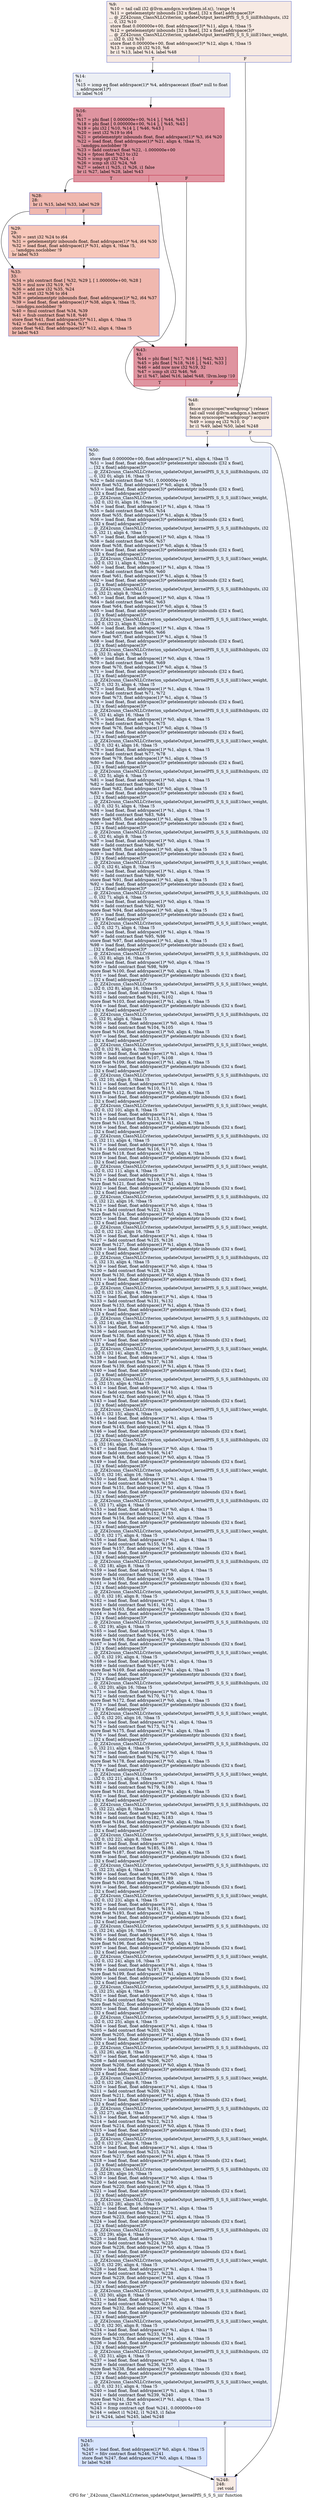 digraph "CFG for '_Z42cunn_ClassNLLCriterion_updateOutput_kernelPfS_S_S_S_iiii' function" {
	label="CFG for '_Z42cunn_ClassNLLCriterion_updateOutput_kernelPfS_S_S_S_iiii' function";

	Node0x629fb10 [shape=record,color="#3d50c3ff", style=filled, fillcolor="#eed0c070",label="{%9:\l  %10 = tail call i32 @llvm.amdgcn.workitem.id.x(), !range !4\l  %11 = getelementptr inbounds [32 x float], [32 x float] addrspace(3)*\l... @_ZZ42cunn_ClassNLLCriterion_updateOutput_kernelPfS_S_S_S_iiiiE8shInputs, i32\l... 0, i32 %10\l  store float 0.000000e+00, float addrspace(3)* %11, align 4, !tbaa !5\l  %12 = getelementptr inbounds [32 x float], [32 x float] addrspace(3)*\l... @_ZZ42cunn_ClassNLLCriterion_updateOutput_kernelPfS_S_S_S_iiiiE10acc_weight,\l... i32 0, i32 %10\l  store float 0.000000e+00, float addrspace(3)* %12, align 4, !tbaa !5\l  %13 = icmp slt i32 %10, %6\l  br i1 %13, label %14, label %48\l|{<s0>T|<s1>F}}"];
	Node0x629fb10:s0 -> Node0x62a0fd0;
	Node0x629fb10:s1 -> Node0x62a2b90;
	Node0x62a0fd0 [shape=record,color="#3d50c3ff", style=filled, fillcolor="#d4dbe670",label="{%14:\l14:                                               \l  %15 = icmp eq float addrspace(1)* %4, addrspacecast (float* null to float\l... addrspace(1)*)\l  br label %16\l}"];
	Node0x62a0fd0 -> Node0x62a3380;
	Node0x62a3380 [shape=record,color="#b70d28ff", style=filled, fillcolor="#b70d2870",label="{%16:\l16:                                               \l  %17 = phi float [ 0.000000e+00, %14 ], [ %44, %43 ]\l  %18 = phi float [ 0.000000e+00, %14 ], [ %45, %43 ]\l  %19 = phi i32 [ %10, %14 ], [ %46, %43 ]\l  %20 = zext i32 %19 to i64\l  %21 = getelementptr inbounds float, float addrspace(1)* %3, i64 %20\l  %22 = load float, float addrspace(1)* %21, align 4, !tbaa !5,\l... !amdgpu.noclobber !9\l  %23 = fadd contract float %22, -1.000000e+00\l  %24 = fptosi float %23 to i32\l  %25 = icmp sgt i32 %24, -1\l  %26 = icmp slt i32 %24, %8\l  %27 = select i1 %25, i1 %26, i1 false\l  br i1 %27, label %28, label %43\l|{<s0>T|<s1>F}}"];
	Node0x62a3380:s0 -> Node0x62a3f20;
	Node0x62a3380:s1 -> Node0x629fb60;
	Node0x62a3f20 [shape=record,color="#3d50c3ff", style=filled, fillcolor="#dc5d4a70",label="{%28:\l28:                                               \l  br i1 %15, label %33, label %29\l|{<s0>T|<s1>F}}"];
	Node0x62a3f20:s0 -> Node0x62a4060;
	Node0x62a3f20:s1 -> Node0x62a40b0;
	Node0x62a40b0 [shape=record,color="#3d50c3ff", style=filled, fillcolor="#ec7f6370",label="{%29:\l29:                                               \l  %30 = zext i32 %24 to i64\l  %31 = getelementptr inbounds float, float addrspace(1)* %4, i64 %30\l  %32 = load float, float addrspace(1)* %31, align 4, !tbaa !5,\l... !amdgpu.noclobber !9\l  br label %33\l}"];
	Node0x62a40b0 -> Node0x62a4060;
	Node0x62a4060 [shape=record,color="#3d50c3ff", style=filled, fillcolor="#dc5d4a70",label="{%33:\l33:                                               \l  %34 = phi contract float [ %32, %29 ], [ 1.000000e+00, %28 ]\l  %35 = mul nsw i32 %19, %7\l  %36 = add nsw i32 %35, %24\l  %37 = sext i32 %36 to i64\l  %38 = getelementptr inbounds float, float addrspace(1)* %2, i64 %37\l  %39 = load float, float addrspace(1)* %38, align 4, !tbaa !5,\l... !amdgpu.noclobber !9\l  %40 = fmul contract float %34, %39\l  %41 = fsub contract float %18, %40\l  store float %41, float addrspace(3)* %11, align 4, !tbaa !5\l  %42 = fadd contract float %34, %17\l  store float %42, float addrspace(3)* %12, align 4, !tbaa !5\l  br label %43\l}"];
	Node0x62a4060 -> Node0x629fb60;
	Node0x629fb60 [shape=record,color="#b70d28ff", style=filled, fillcolor="#b70d2870",label="{%43:\l43:                                               \l  %44 = phi float [ %17, %16 ], [ %42, %33 ]\l  %45 = phi float [ %18, %16 ], [ %41, %33 ]\l  %46 = add nuw nsw i32 %19, 32\l  %47 = icmp slt i32 %46, %6\l  br i1 %47, label %16, label %48, !llvm.loop !10\l|{<s0>T|<s1>F}}"];
	Node0x629fb60:s0 -> Node0x62a3380;
	Node0x629fb60:s1 -> Node0x62a2b90;
	Node0x62a2b90 [shape=record,color="#3d50c3ff", style=filled, fillcolor="#eed0c070",label="{%48:\l48:                                               \l  fence syncscope(\"workgroup\") release\l  tail call void @llvm.amdgcn.s.barrier()\l  fence syncscope(\"workgroup\") acquire\l  %49 = icmp eq i32 %10, 0\l  br i1 %49, label %50, label %248\l|{<s0>T|<s1>F}}"];
	Node0x62a2b90:s0 -> Node0x62a5880;
	Node0x62a2b90:s1 -> Node0x62a58d0;
	Node0x62a5880 [shape=record,color="#3d50c3ff", style=filled, fillcolor="#c7d7f070",label="{%50:\l50:                                               \l  store float 0.000000e+00, float addrspace(1)* %1, align 4, !tbaa !5\l  %51 = load float, float addrspace(3)* getelementptr inbounds ([32 x float],\l... [32 x float] addrspace(3)*\l... @_ZZ42cunn_ClassNLLCriterion_updateOutput_kernelPfS_S_S_S_iiiiE8shInputs, i32\l... 0, i32 0), align 16, !tbaa !5\l  %52 = fadd contract float %51, 0.000000e+00\l  store float %52, float addrspace(1)* %0, align 4, !tbaa !5\l  %53 = load float, float addrspace(3)* getelementptr inbounds ([32 x float],\l... [32 x float] addrspace(3)*\l... @_ZZ42cunn_ClassNLLCriterion_updateOutput_kernelPfS_S_S_S_iiiiE10acc_weight,\l... i32 0, i32 0), align 16, !tbaa !5\l  %54 = load float, float addrspace(1)* %1, align 4, !tbaa !5\l  %55 = fadd contract float %53, %54\l  store float %55, float addrspace(1)* %1, align 4, !tbaa !5\l  %56 = load float, float addrspace(3)* getelementptr inbounds ([32 x float],\l... [32 x float] addrspace(3)*\l... @_ZZ42cunn_ClassNLLCriterion_updateOutput_kernelPfS_S_S_S_iiiiE8shInputs, i32\l... 0, i32 1), align 4, !tbaa !5\l  %57 = load float, float addrspace(1)* %0, align 4, !tbaa !5\l  %58 = fadd contract float %56, %57\l  store float %58, float addrspace(1)* %0, align 4, !tbaa !5\l  %59 = load float, float addrspace(3)* getelementptr inbounds ([32 x float],\l... [32 x float] addrspace(3)*\l... @_ZZ42cunn_ClassNLLCriterion_updateOutput_kernelPfS_S_S_S_iiiiE10acc_weight,\l... i32 0, i32 1), align 4, !tbaa !5\l  %60 = load float, float addrspace(1)* %1, align 4, !tbaa !5\l  %61 = fadd contract float %59, %60\l  store float %61, float addrspace(1)* %1, align 4, !tbaa !5\l  %62 = load float, float addrspace(3)* getelementptr inbounds ([32 x float],\l... [32 x float] addrspace(3)*\l... @_ZZ42cunn_ClassNLLCriterion_updateOutput_kernelPfS_S_S_S_iiiiE8shInputs, i32\l... 0, i32 2), align 8, !tbaa !5\l  %63 = load float, float addrspace(1)* %0, align 4, !tbaa !5\l  %64 = fadd contract float %62, %63\l  store float %64, float addrspace(1)* %0, align 4, !tbaa !5\l  %65 = load float, float addrspace(3)* getelementptr inbounds ([32 x float],\l... [32 x float] addrspace(3)*\l... @_ZZ42cunn_ClassNLLCriterion_updateOutput_kernelPfS_S_S_S_iiiiE10acc_weight,\l... i32 0, i32 2), align 8, !tbaa !5\l  %66 = load float, float addrspace(1)* %1, align 4, !tbaa !5\l  %67 = fadd contract float %65, %66\l  store float %67, float addrspace(1)* %1, align 4, !tbaa !5\l  %68 = load float, float addrspace(3)* getelementptr inbounds ([32 x float],\l... [32 x float] addrspace(3)*\l... @_ZZ42cunn_ClassNLLCriterion_updateOutput_kernelPfS_S_S_S_iiiiE8shInputs, i32\l... 0, i32 3), align 4, !tbaa !5\l  %69 = load float, float addrspace(1)* %0, align 4, !tbaa !5\l  %70 = fadd contract float %68, %69\l  store float %70, float addrspace(1)* %0, align 4, !tbaa !5\l  %71 = load float, float addrspace(3)* getelementptr inbounds ([32 x float],\l... [32 x float] addrspace(3)*\l... @_ZZ42cunn_ClassNLLCriterion_updateOutput_kernelPfS_S_S_S_iiiiE10acc_weight,\l... i32 0, i32 3), align 4, !tbaa !5\l  %72 = load float, float addrspace(1)* %1, align 4, !tbaa !5\l  %73 = fadd contract float %71, %72\l  store float %73, float addrspace(1)* %1, align 4, !tbaa !5\l  %74 = load float, float addrspace(3)* getelementptr inbounds ([32 x float],\l... [32 x float] addrspace(3)*\l... @_ZZ42cunn_ClassNLLCriterion_updateOutput_kernelPfS_S_S_S_iiiiE8shInputs, i32\l... 0, i32 4), align 16, !tbaa !5\l  %75 = load float, float addrspace(1)* %0, align 4, !tbaa !5\l  %76 = fadd contract float %74, %75\l  store float %76, float addrspace(1)* %0, align 4, !tbaa !5\l  %77 = load float, float addrspace(3)* getelementptr inbounds ([32 x float],\l... [32 x float] addrspace(3)*\l... @_ZZ42cunn_ClassNLLCriterion_updateOutput_kernelPfS_S_S_S_iiiiE10acc_weight,\l... i32 0, i32 4), align 16, !tbaa !5\l  %78 = load float, float addrspace(1)* %1, align 4, !tbaa !5\l  %79 = fadd contract float %77, %78\l  store float %79, float addrspace(1)* %1, align 4, !tbaa !5\l  %80 = load float, float addrspace(3)* getelementptr inbounds ([32 x float],\l... [32 x float] addrspace(3)*\l... @_ZZ42cunn_ClassNLLCriterion_updateOutput_kernelPfS_S_S_S_iiiiE8shInputs, i32\l... 0, i32 5), align 4, !tbaa !5\l  %81 = load float, float addrspace(1)* %0, align 4, !tbaa !5\l  %82 = fadd contract float %80, %81\l  store float %82, float addrspace(1)* %0, align 4, !tbaa !5\l  %83 = load float, float addrspace(3)* getelementptr inbounds ([32 x float],\l... [32 x float] addrspace(3)*\l... @_ZZ42cunn_ClassNLLCriterion_updateOutput_kernelPfS_S_S_S_iiiiE10acc_weight,\l... i32 0, i32 5), align 4, !tbaa !5\l  %84 = load float, float addrspace(1)* %1, align 4, !tbaa !5\l  %85 = fadd contract float %83, %84\l  store float %85, float addrspace(1)* %1, align 4, !tbaa !5\l  %86 = load float, float addrspace(3)* getelementptr inbounds ([32 x float],\l... [32 x float] addrspace(3)*\l... @_ZZ42cunn_ClassNLLCriterion_updateOutput_kernelPfS_S_S_S_iiiiE8shInputs, i32\l... 0, i32 6), align 8, !tbaa !5\l  %87 = load float, float addrspace(1)* %0, align 4, !tbaa !5\l  %88 = fadd contract float %86, %87\l  store float %88, float addrspace(1)* %0, align 4, !tbaa !5\l  %89 = load float, float addrspace(3)* getelementptr inbounds ([32 x float],\l... [32 x float] addrspace(3)*\l... @_ZZ42cunn_ClassNLLCriterion_updateOutput_kernelPfS_S_S_S_iiiiE10acc_weight,\l... i32 0, i32 6), align 8, !tbaa !5\l  %90 = load float, float addrspace(1)* %1, align 4, !tbaa !5\l  %91 = fadd contract float %89, %90\l  store float %91, float addrspace(1)* %1, align 4, !tbaa !5\l  %92 = load float, float addrspace(3)* getelementptr inbounds ([32 x float],\l... [32 x float] addrspace(3)*\l... @_ZZ42cunn_ClassNLLCriterion_updateOutput_kernelPfS_S_S_S_iiiiE8shInputs, i32\l... 0, i32 7), align 4, !tbaa !5\l  %93 = load float, float addrspace(1)* %0, align 4, !tbaa !5\l  %94 = fadd contract float %92, %93\l  store float %94, float addrspace(1)* %0, align 4, !tbaa !5\l  %95 = load float, float addrspace(3)* getelementptr inbounds ([32 x float],\l... [32 x float] addrspace(3)*\l... @_ZZ42cunn_ClassNLLCriterion_updateOutput_kernelPfS_S_S_S_iiiiE10acc_weight,\l... i32 0, i32 7), align 4, !tbaa !5\l  %96 = load float, float addrspace(1)* %1, align 4, !tbaa !5\l  %97 = fadd contract float %95, %96\l  store float %97, float addrspace(1)* %1, align 4, !tbaa !5\l  %98 = load float, float addrspace(3)* getelementptr inbounds ([32 x float],\l... [32 x float] addrspace(3)*\l... @_ZZ42cunn_ClassNLLCriterion_updateOutput_kernelPfS_S_S_S_iiiiE8shInputs, i32\l... 0, i32 8), align 16, !tbaa !5\l  %99 = load float, float addrspace(1)* %0, align 4, !tbaa !5\l  %100 = fadd contract float %98, %99\l  store float %100, float addrspace(1)* %0, align 4, !tbaa !5\l  %101 = load float, float addrspace(3)* getelementptr inbounds ([32 x float],\l... [32 x float] addrspace(3)*\l... @_ZZ42cunn_ClassNLLCriterion_updateOutput_kernelPfS_S_S_S_iiiiE10acc_weight,\l... i32 0, i32 8), align 16, !tbaa !5\l  %102 = load float, float addrspace(1)* %1, align 4, !tbaa !5\l  %103 = fadd contract float %101, %102\l  store float %103, float addrspace(1)* %1, align 4, !tbaa !5\l  %104 = load float, float addrspace(3)* getelementptr inbounds ([32 x float],\l... [32 x float] addrspace(3)*\l... @_ZZ42cunn_ClassNLLCriterion_updateOutput_kernelPfS_S_S_S_iiiiE8shInputs, i32\l... 0, i32 9), align 4, !tbaa !5\l  %105 = load float, float addrspace(1)* %0, align 4, !tbaa !5\l  %106 = fadd contract float %104, %105\l  store float %106, float addrspace(1)* %0, align 4, !tbaa !5\l  %107 = load float, float addrspace(3)* getelementptr inbounds ([32 x float],\l... [32 x float] addrspace(3)*\l... @_ZZ42cunn_ClassNLLCriterion_updateOutput_kernelPfS_S_S_S_iiiiE10acc_weight,\l... i32 0, i32 9), align 4, !tbaa !5\l  %108 = load float, float addrspace(1)* %1, align 4, !tbaa !5\l  %109 = fadd contract float %107, %108\l  store float %109, float addrspace(1)* %1, align 4, !tbaa !5\l  %110 = load float, float addrspace(3)* getelementptr inbounds ([32 x float],\l... [32 x float] addrspace(3)*\l... @_ZZ42cunn_ClassNLLCriterion_updateOutput_kernelPfS_S_S_S_iiiiE8shInputs, i32\l... 0, i32 10), align 8, !tbaa !5\l  %111 = load float, float addrspace(1)* %0, align 4, !tbaa !5\l  %112 = fadd contract float %110, %111\l  store float %112, float addrspace(1)* %0, align 4, !tbaa !5\l  %113 = load float, float addrspace(3)* getelementptr inbounds ([32 x float],\l... [32 x float] addrspace(3)*\l... @_ZZ42cunn_ClassNLLCriterion_updateOutput_kernelPfS_S_S_S_iiiiE10acc_weight,\l... i32 0, i32 10), align 8, !tbaa !5\l  %114 = load float, float addrspace(1)* %1, align 4, !tbaa !5\l  %115 = fadd contract float %113, %114\l  store float %115, float addrspace(1)* %1, align 4, !tbaa !5\l  %116 = load float, float addrspace(3)* getelementptr inbounds ([32 x float],\l... [32 x float] addrspace(3)*\l... @_ZZ42cunn_ClassNLLCriterion_updateOutput_kernelPfS_S_S_S_iiiiE8shInputs, i32\l... 0, i32 11), align 4, !tbaa !5\l  %117 = load float, float addrspace(1)* %0, align 4, !tbaa !5\l  %118 = fadd contract float %116, %117\l  store float %118, float addrspace(1)* %0, align 4, !tbaa !5\l  %119 = load float, float addrspace(3)* getelementptr inbounds ([32 x float],\l... [32 x float] addrspace(3)*\l... @_ZZ42cunn_ClassNLLCriterion_updateOutput_kernelPfS_S_S_S_iiiiE10acc_weight,\l... i32 0, i32 11), align 4, !tbaa !5\l  %120 = load float, float addrspace(1)* %1, align 4, !tbaa !5\l  %121 = fadd contract float %119, %120\l  store float %121, float addrspace(1)* %1, align 4, !tbaa !5\l  %122 = load float, float addrspace(3)* getelementptr inbounds ([32 x float],\l... [32 x float] addrspace(3)*\l... @_ZZ42cunn_ClassNLLCriterion_updateOutput_kernelPfS_S_S_S_iiiiE8shInputs, i32\l... 0, i32 12), align 16, !tbaa !5\l  %123 = load float, float addrspace(1)* %0, align 4, !tbaa !5\l  %124 = fadd contract float %122, %123\l  store float %124, float addrspace(1)* %0, align 4, !tbaa !5\l  %125 = load float, float addrspace(3)* getelementptr inbounds ([32 x float],\l... [32 x float] addrspace(3)*\l... @_ZZ42cunn_ClassNLLCriterion_updateOutput_kernelPfS_S_S_S_iiiiE10acc_weight,\l... i32 0, i32 12), align 16, !tbaa !5\l  %126 = load float, float addrspace(1)* %1, align 4, !tbaa !5\l  %127 = fadd contract float %125, %126\l  store float %127, float addrspace(1)* %1, align 4, !tbaa !5\l  %128 = load float, float addrspace(3)* getelementptr inbounds ([32 x float],\l... [32 x float] addrspace(3)*\l... @_ZZ42cunn_ClassNLLCriterion_updateOutput_kernelPfS_S_S_S_iiiiE8shInputs, i32\l... 0, i32 13), align 4, !tbaa !5\l  %129 = load float, float addrspace(1)* %0, align 4, !tbaa !5\l  %130 = fadd contract float %128, %129\l  store float %130, float addrspace(1)* %0, align 4, !tbaa !5\l  %131 = load float, float addrspace(3)* getelementptr inbounds ([32 x float],\l... [32 x float] addrspace(3)*\l... @_ZZ42cunn_ClassNLLCriterion_updateOutput_kernelPfS_S_S_S_iiiiE10acc_weight,\l... i32 0, i32 13), align 4, !tbaa !5\l  %132 = load float, float addrspace(1)* %1, align 4, !tbaa !5\l  %133 = fadd contract float %131, %132\l  store float %133, float addrspace(1)* %1, align 4, !tbaa !5\l  %134 = load float, float addrspace(3)* getelementptr inbounds ([32 x float],\l... [32 x float] addrspace(3)*\l... @_ZZ42cunn_ClassNLLCriterion_updateOutput_kernelPfS_S_S_S_iiiiE8shInputs, i32\l... 0, i32 14), align 8, !tbaa !5\l  %135 = load float, float addrspace(1)* %0, align 4, !tbaa !5\l  %136 = fadd contract float %134, %135\l  store float %136, float addrspace(1)* %0, align 4, !tbaa !5\l  %137 = load float, float addrspace(3)* getelementptr inbounds ([32 x float],\l... [32 x float] addrspace(3)*\l... @_ZZ42cunn_ClassNLLCriterion_updateOutput_kernelPfS_S_S_S_iiiiE10acc_weight,\l... i32 0, i32 14), align 8, !tbaa !5\l  %138 = load float, float addrspace(1)* %1, align 4, !tbaa !5\l  %139 = fadd contract float %137, %138\l  store float %139, float addrspace(1)* %1, align 4, !tbaa !5\l  %140 = load float, float addrspace(3)* getelementptr inbounds ([32 x float],\l... [32 x float] addrspace(3)*\l... @_ZZ42cunn_ClassNLLCriterion_updateOutput_kernelPfS_S_S_S_iiiiE8shInputs, i32\l... 0, i32 15), align 4, !tbaa !5\l  %141 = load float, float addrspace(1)* %0, align 4, !tbaa !5\l  %142 = fadd contract float %140, %141\l  store float %142, float addrspace(1)* %0, align 4, !tbaa !5\l  %143 = load float, float addrspace(3)* getelementptr inbounds ([32 x float],\l... [32 x float] addrspace(3)*\l... @_ZZ42cunn_ClassNLLCriterion_updateOutput_kernelPfS_S_S_S_iiiiE10acc_weight,\l... i32 0, i32 15), align 4, !tbaa !5\l  %144 = load float, float addrspace(1)* %1, align 4, !tbaa !5\l  %145 = fadd contract float %143, %144\l  store float %145, float addrspace(1)* %1, align 4, !tbaa !5\l  %146 = load float, float addrspace(3)* getelementptr inbounds ([32 x float],\l... [32 x float] addrspace(3)*\l... @_ZZ42cunn_ClassNLLCriterion_updateOutput_kernelPfS_S_S_S_iiiiE8shInputs, i32\l... 0, i32 16), align 16, !tbaa !5\l  %147 = load float, float addrspace(1)* %0, align 4, !tbaa !5\l  %148 = fadd contract float %146, %147\l  store float %148, float addrspace(1)* %0, align 4, !tbaa !5\l  %149 = load float, float addrspace(3)* getelementptr inbounds ([32 x float],\l... [32 x float] addrspace(3)*\l... @_ZZ42cunn_ClassNLLCriterion_updateOutput_kernelPfS_S_S_S_iiiiE10acc_weight,\l... i32 0, i32 16), align 16, !tbaa !5\l  %150 = load float, float addrspace(1)* %1, align 4, !tbaa !5\l  %151 = fadd contract float %149, %150\l  store float %151, float addrspace(1)* %1, align 4, !tbaa !5\l  %152 = load float, float addrspace(3)* getelementptr inbounds ([32 x float],\l... [32 x float] addrspace(3)*\l... @_ZZ42cunn_ClassNLLCriterion_updateOutput_kernelPfS_S_S_S_iiiiE8shInputs, i32\l... 0, i32 17), align 4, !tbaa !5\l  %153 = load float, float addrspace(1)* %0, align 4, !tbaa !5\l  %154 = fadd contract float %152, %153\l  store float %154, float addrspace(1)* %0, align 4, !tbaa !5\l  %155 = load float, float addrspace(3)* getelementptr inbounds ([32 x float],\l... [32 x float] addrspace(3)*\l... @_ZZ42cunn_ClassNLLCriterion_updateOutput_kernelPfS_S_S_S_iiiiE10acc_weight,\l... i32 0, i32 17), align 4, !tbaa !5\l  %156 = load float, float addrspace(1)* %1, align 4, !tbaa !5\l  %157 = fadd contract float %155, %156\l  store float %157, float addrspace(1)* %1, align 4, !tbaa !5\l  %158 = load float, float addrspace(3)* getelementptr inbounds ([32 x float],\l... [32 x float] addrspace(3)*\l... @_ZZ42cunn_ClassNLLCriterion_updateOutput_kernelPfS_S_S_S_iiiiE8shInputs, i32\l... 0, i32 18), align 8, !tbaa !5\l  %159 = load float, float addrspace(1)* %0, align 4, !tbaa !5\l  %160 = fadd contract float %158, %159\l  store float %160, float addrspace(1)* %0, align 4, !tbaa !5\l  %161 = load float, float addrspace(3)* getelementptr inbounds ([32 x float],\l... [32 x float] addrspace(3)*\l... @_ZZ42cunn_ClassNLLCriterion_updateOutput_kernelPfS_S_S_S_iiiiE10acc_weight,\l... i32 0, i32 18), align 8, !tbaa !5\l  %162 = load float, float addrspace(1)* %1, align 4, !tbaa !5\l  %163 = fadd contract float %161, %162\l  store float %163, float addrspace(1)* %1, align 4, !tbaa !5\l  %164 = load float, float addrspace(3)* getelementptr inbounds ([32 x float],\l... [32 x float] addrspace(3)*\l... @_ZZ42cunn_ClassNLLCriterion_updateOutput_kernelPfS_S_S_S_iiiiE8shInputs, i32\l... 0, i32 19), align 4, !tbaa !5\l  %165 = load float, float addrspace(1)* %0, align 4, !tbaa !5\l  %166 = fadd contract float %164, %165\l  store float %166, float addrspace(1)* %0, align 4, !tbaa !5\l  %167 = load float, float addrspace(3)* getelementptr inbounds ([32 x float],\l... [32 x float] addrspace(3)*\l... @_ZZ42cunn_ClassNLLCriterion_updateOutput_kernelPfS_S_S_S_iiiiE10acc_weight,\l... i32 0, i32 19), align 4, !tbaa !5\l  %168 = load float, float addrspace(1)* %1, align 4, !tbaa !5\l  %169 = fadd contract float %167, %168\l  store float %169, float addrspace(1)* %1, align 4, !tbaa !5\l  %170 = load float, float addrspace(3)* getelementptr inbounds ([32 x float],\l... [32 x float] addrspace(3)*\l... @_ZZ42cunn_ClassNLLCriterion_updateOutput_kernelPfS_S_S_S_iiiiE8shInputs, i32\l... 0, i32 20), align 16, !tbaa !5\l  %171 = load float, float addrspace(1)* %0, align 4, !tbaa !5\l  %172 = fadd contract float %170, %171\l  store float %172, float addrspace(1)* %0, align 4, !tbaa !5\l  %173 = load float, float addrspace(3)* getelementptr inbounds ([32 x float],\l... [32 x float] addrspace(3)*\l... @_ZZ42cunn_ClassNLLCriterion_updateOutput_kernelPfS_S_S_S_iiiiE10acc_weight,\l... i32 0, i32 20), align 16, !tbaa !5\l  %174 = load float, float addrspace(1)* %1, align 4, !tbaa !5\l  %175 = fadd contract float %173, %174\l  store float %175, float addrspace(1)* %1, align 4, !tbaa !5\l  %176 = load float, float addrspace(3)* getelementptr inbounds ([32 x float],\l... [32 x float] addrspace(3)*\l... @_ZZ42cunn_ClassNLLCriterion_updateOutput_kernelPfS_S_S_S_iiiiE8shInputs, i32\l... 0, i32 21), align 4, !tbaa !5\l  %177 = load float, float addrspace(1)* %0, align 4, !tbaa !5\l  %178 = fadd contract float %176, %177\l  store float %178, float addrspace(1)* %0, align 4, !tbaa !5\l  %179 = load float, float addrspace(3)* getelementptr inbounds ([32 x float],\l... [32 x float] addrspace(3)*\l... @_ZZ42cunn_ClassNLLCriterion_updateOutput_kernelPfS_S_S_S_iiiiE10acc_weight,\l... i32 0, i32 21), align 4, !tbaa !5\l  %180 = load float, float addrspace(1)* %1, align 4, !tbaa !5\l  %181 = fadd contract float %179, %180\l  store float %181, float addrspace(1)* %1, align 4, !tbaa !5\l  %182 = load float, float addrspace(3)* getelementptr inbounds ([32 x float],\l... [32 x float] addrspace(3)*\l... @_ZZ42cunn_ClassNLLCriterion_updateOutput_kernelPfS_S_S_S_iiiiE8shInputs, i32\l... 0, i32 22), align 8, !tbaa !5\l  %183 = load float, float addrspace(1)* %0, align 4, !tbaa !5\l  %184 = fadd contract float %182, %183\l  store float %184, float addrspace(1)* %0, align 4, !tbaa !5\l  %185 = load float, float addrspace(3)* getelementptr inbounds ([32 x float],\l... [32 x float] addrspace(3)*\l... @_ZZ42cunn_ClassNLLCriterion_updateOutput_kernelPfS_S_S_S_iiiiE10acc_weight,\l... i32 0, i32 22), align 8, !tbaa !5\l  %186 = load float, float addrspace(1)* %1, align 4, !tbaa !5\l  %187 = fadd contract float %185, %186\l  store float %187, float addrspace(1)* %1, align 4, !tbaa !5\l  %188 = load float, float addrspace(3)* getelementptr inbounds ([32 x float],\l... [32 x float] addrspace(3)*\l... @_ZZ42cunn_ClassNLLCriterion_updateOutput_kernelPfS_S_S_S_iiiiE8shInputs, i32\l... 0, i32 23), align 4, !tbaa !5\l  %189 = load float, float addrspace(1)* %0, align 4, !tbaa !5\l  %190 = fadd contract float %188, %189\l  store float %190, float addrspace(1)* %0, align 4, !tbaa !5\l  %191 = load float, float addrspace(3)* getelementptr inbounds ([32 x float],\l... [32 x float] addrspace(3)*\l... @_ZZ42cunn_ClassNLLCriterion_updateOutput_kernelPfS_S_S_S_iiiiE10acc_weight,\l... i32 0, i32 23), align 4, !tbaa !5\l  %192 = load float, float addrspace(1)* %1, align 4, !tbaa !5\l  %193 = fadd contract float %191, %192\l  store float %193, float addrspace(1)* %1, align 4, !tbaa !5\l  %194 = load float, float addrspace(3)* getelementptr inbounds ([32 x float],\l... [32 x float] addrspace(3)*\l... @_ZZ42cunn_ClassNLLCriterion_updateOutput_kernelPfS_S_S_S_iiiiE8shInputs, i32\l... 0, i32 24), align 16, !tbaa !5\l  %195 = load float, float addrspace(1)* %0, align 4, !tbaa !5\l  %196 = fadd contract float %194, %195\l  store float %196, float addrspace(1)* %0, align 4, !tbaa !5\l  %197 = load float, float addrspace(3)* getelementptr inbounds ([32 x float],\l... [32 x float] addrspace(3)*\l... @_ZZ42cunn_ClassNLLCriterion_updateOutput_kernelPfS_S_S_S_iiiiE10acc_weight,\l... i32 0, i32 24), align 16, !tbaa !5\l  %198 = load float, float addrspace(1)* %1, align 4, !tbaa !5\l  %199 = fadd contract float %197, %198\l  store float %199, float addrspace(1)* %1, align 4, !tbaa !5\l  %200 = load float, float addrspace(3)* getelementptr inbounds ([32 x float],\l... [32 x float] addrspace(3)*\l... @_ZZ42cunn_ClassNLLCriterion_updateOutput_kernelPfS_S_S_S_iiiiE8shInputs, i32\l... 0, i32 25), align 4, !tbaa !5\l  %201 = load float, float addrspace(1)* %0, align 4, !tbaa !5\l  %202 = fadd contract float %200, %201\l  store float %202, float addrspace(1)* %0, align 4, !tbaa !5\l  %203 = load float, float addrspace(3)* getelementptr inbounds ([32 x float],\l... [32 x float] addrspace(3)*\l... @_ZZ42cunn_ClassNLLCriterion_updateOutput_kernelPfS_S_S_S_iiiiE10acc_weight,\l... i32 0, i32 25), align 4, !tbaa !5\l  %204 = load float, float addrspace(1)* %1, align 4, !tbaa !5\l  %205 = fadd contract float %203, %204\l  store float %205, float addrspace(1)* %1, align 4, !tbaa !5\l  %206 = load float, float addrspace(3)* getelementptr inbounds ([32 x float],\l... [32 x float] addrspace(3)*\l... @_ZZ42cunn_ClassNLLCriterion_updateOutput_kernelPfS_S_S_S_iiiiE8shInputs, i32\l... 0, i32 26), align 8, !tbaa !5\l  %207 = load float, float addrspace(1)* %0, align 4, !tbaa !5\l  %208 = fadd contract float %206, %207\l  store float %208, float addrspace(1)* %0, align 4, !tbaa !5\l  %209 = load float, float addrspace(3)* getelementptr inbounds ([32 x float],\l... [32 x float] addrspace(3)*\l... @_ZZ42cunn_ClassNLLCriterion_updateOutput_kernelPfS_S_S_S_iiiiE10acc_weight,\l... i32 0, i32 26), align 8, !tbaa !5\l  %210 = load float, float addrspace(1)* %1, align 4, !tbaa !5\l  %211 = fadd contract float %209, %210\l  store float %211, float addrspace(1)* %1, align 4, !tbaa !5\l  %212 = load float, float addrspace(3)* getelementptr inbounds ([32 x float],\l... [32 x float] addrspace(3)*\l... @_ZZ42cunn_ClassNLLCriterion_updateOutput_kernelPfS_S_S_S_iiiiE8shInputs, i32\l... 0, i32 27), align 4, !tbaa !5\l  %213 = load float, float addrspace(1)* %0, align 4, !tbaa !5\l  %214 = fadd contract float %212, %213\l  store float %214, float addrspace(1)* %0, align 4, !tbaa !5\l  %215 = load float, float addrspace(3)* getelementptr inbounds ([32 x float],\l... [32 x float] addrspace(3)*\l... @_ZZ42cunn_ClassNLLCriterion_updateOutput_kernelPfS_S_S_S_iiiiE10acc_weight,\l... i32 0, i32 27), align 4, !tbaa !5\l  %216 = load float, float addrspace(1)* %1, align 4, !tbaa !5\l  %217 = fadd contract float %215, %216\l  store float %217, float addrspace(1)* %1, align 4, !tbaa !5\l  %218 = load float, float addrspace(3)* getelementptr inbounds ([32 x float],\l... [32 x float] addrspace(3)*\l... @_ZZ42cunn_ClassNLLCriterion_updateOutput_kernelPfS_S_S_S_iiiiE8shInputs, i32\l... 0, i32 28), align 16, !tbaa !5\l  %219 = load float, float addrspace(1)* %0, align 4, !tbaa !5\l  %220 = fadd contract float %218, %219\l  store float %220, float addrspace(1)* %0, align 4, !tbaa !5\l  %221 = load float, float addrspace(3)* getelementptr inbounds ([32 x float],\l... [32 x float] addrspace(3)*\l... @_ZZ42cunn_ClassNLLCriterion_updateOutput_kernelPfS_S_S_S_iiiiE10acc_weight,\l... i32 0, i32 28), align 16, !tbaa !5\l  %222 = load float, float addrspace(1)* %1, align 4, !tbaa !5\l  %223 = fadd contract float %221, %222\l  store float %223, float addrspace(1)* %1, align 4, !tbaa !5\l  %224 = load float, float addrspace(3)* getelementptr inbounds ([32 x float],\l... [32 x float] addrspace(3)*\l... @_ZZ42cunn_ClassNLLCriterion_updateOutput_kernelPfS_S_S_S_iiiiE8shInputs, i32\l... 0, i32 29), align 4, !tbaa !5\l  %225 = load float, float addrspace(1)* %0, align 4, !tbaa !5\l  %226 = fadd contract float %224, %225\l  store float %226, float addrspace(1)* %0, align 4, !tbaa !5\l  %227 = load float, float addrspace(3)* getelementptr inbounds ([32 x float],\l... [32 x float] addrspace(3)*\l... @_ZZ42cunn_ClassNLLCriterion_updateOutput_kernelPfS_S_S_S_iiiiE10acc_weight,\l... i32 0, i32 29), align 4, !tbaa !5\l  %228 = load float, float addrspace(1)* %1, align 4, !tbaa !5\l  %229 = fadd contract float %227, %228\l  store float %229, float addrspace(1)* %1, align 4, !tbaa !5\l  %230 = load float, float addrspace(3)* getelementptr inbounds ([32 x float],\l... [32 x float] addrspace(3)*\l... @_ZZ42cunn_ClassNLLCriterion_updateOutput_kernelPfS_S_S_S_iiiiE8shInputs, i32\l... 0, i32 30), align 8, !tbaa !5\l  %231 = load float, float addrspace(1)* %0, align 4, !tbaa !5\l  %232 = fadd contract float %230, %231\l  store float %232, float addrspace(1)* %0, align 4, !tbaa !5\l  %233 = load float, float addrspace(3)* getelementptr inbounds ([32 x float],\l... [32 x float] addrspace(3)*\l... @_ZZ42cunn_ClassNLLCriterion_updateOutput_kernelPfS_S_S_S_iiiiE10acc_weight,\l... i32 0, i32 30), align 8, !tbaa !5\l  %234 = load float, float addrspace(1)* %1, align 4, !tbaa !5\l  %235 = fadd contract float %233, %234\l  store float %235, float addrspace(1)* %1, align 4, !tbaa !5\l  %236 = load float, float addrspace(3)* getelementptr inbounds ([32 x float],\l... [32 x float] addrspace(3)*\l... @_ZZ42cunn_ClassNLLCriterion_updateOutput_kernelPfS_S_S_S_iiiiE8shInputs, i32\l... 0, i32 31), align 4, !tbaa !5\l  %237 = load float, float addrspace(1)* %0, align 4, !tbaa !5\l  %238 = fadd contract float %236, %237\l  store float %238, float addrspace(1)* %0, align 4, !tbaa !5\l  %239 = load float, float addrspace(3)* getelementptr inbounds ([32 x float],\l... [32 x float] addrspace(3)*\l... @_ZZ42cunn_ClassNLLCriterion_updateOutput_kernelPfS_S_S_S_iiiiE10acc_weight,\l... i32 0, i32 31), align 4, !tbaa !5\l  %240 = load float, float addrspace(1)* %1, align 4, !tbaa !5\l  %241 = fadd contract float %239, %240\l  store float %241, float addrspace(1)* %1, align 4, !tbaa !5\l  %242 = icmp ne i32 %5, 0\l  %243 = fcmp contract ogt float %241, 0.000000e+00\l  %244 = select i1 %242, i1 %243, i1 false\l  br i1 %244, label %245, label %248\l|{<s0>T|<s1>F}}"];
	Node0x62a5880:s0 -> Node0x62afbc0;
	Node0x62a5880:s1 -> Node0x62a58d0;
	Node0x62afbc0 [shape=record,color="#3d50c3ff", style=filled, fillcolor="#a7c5fe70",label="{%245:\l245:                                              \l  %246 = load float, float addrspace(1)* %0, align 4, !tbaa !5\l  %247 = fdiv contract float %246, %241\l  store float %247, float addrspace(1)* %0, align 4, !tbaa !5\l  br label %248\l}"];
	Node0x62afbc0 -> Node0x62a58d0;
	Node0x62a58d0 [shape=record,color="#3d50c3ff", style=filled, fillcolor="#eed0c070",label="{%248:\l248:                                              \l  ret void\l}"];
}

